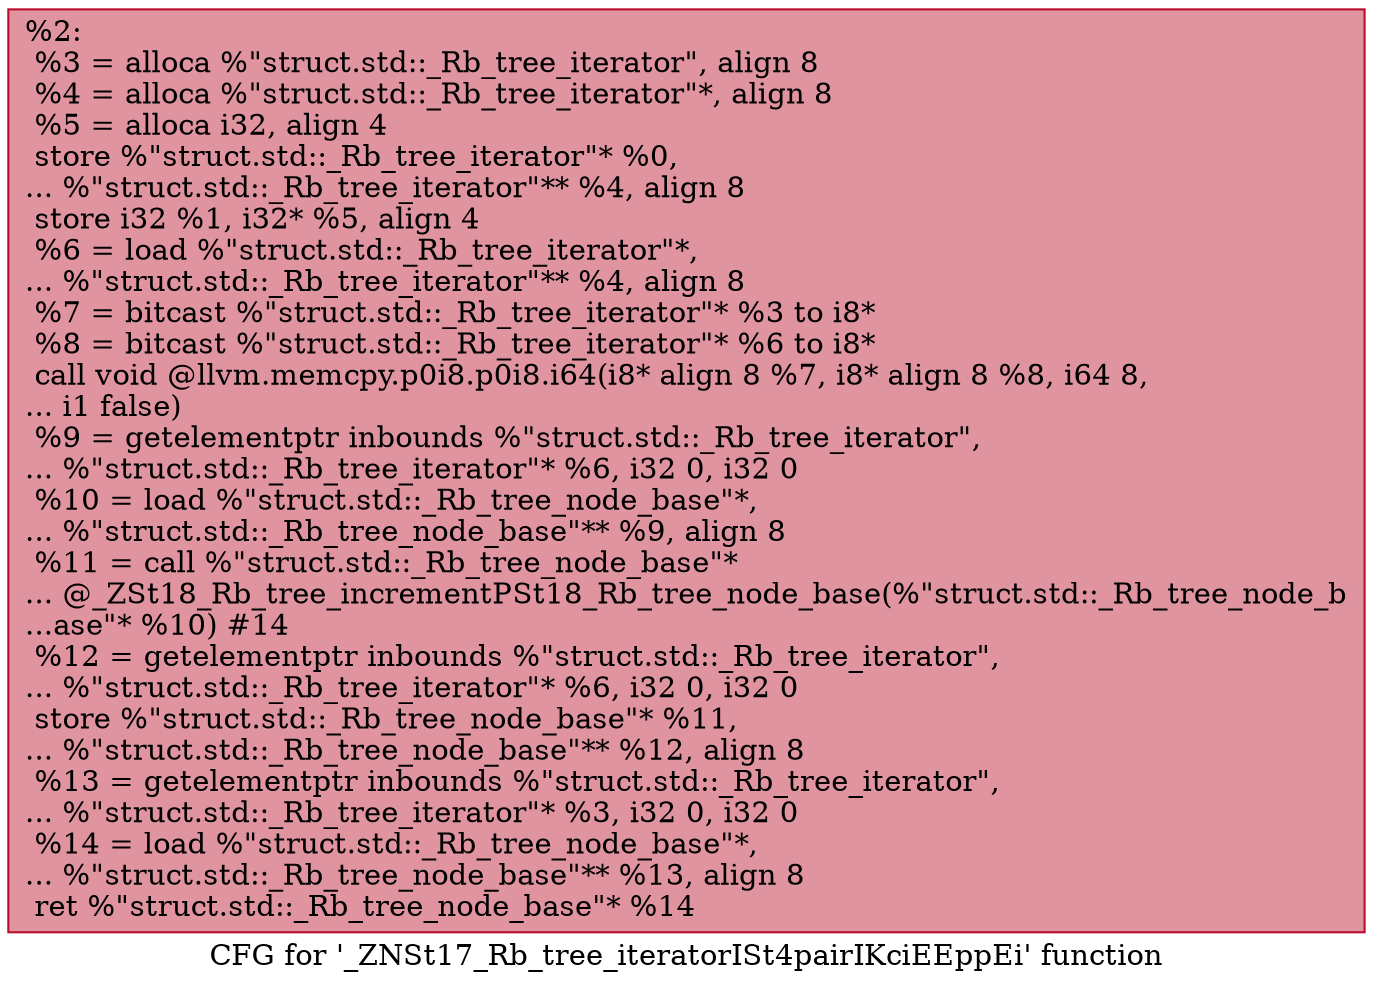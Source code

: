 digraph "CFG for '_ZNSt17_Rb_tree_iteratorISt4pairIKciEEppEi' function" {
	label="CFG for '_ZNSt17_Rb_tree_iteratorISt4pairIKciEEppEi' function";

	Node0x557bfd4f5350 [shape=record,color="#b70d28ff", style=filled, fillcolor="#b70d2870",label="{%2:\l  %3 = alloca %\"struct.std::_Rb_tree_iterator\", align 8\l  %4 = alloca %\"struct.std::_Rb_tree_iterator\"*, align 8\l  %5 = alloca i32, align 4\l  store %\"struct.std::_Rb_tree_iterator\"* %0,\l... %\"struct.std::_Rb_tree_iterator\"** %4, align 8\l  store i32 %1, i32* %5, align 4\l  %6 = load %\"struct.std::_Rb_tree_iterator\"*,\l... %\"struct.std::_Rb_tree_iterator\"** %4, align 8\l  %7 = bitcast %\"struct.std::_Rb_tree_iterator\"* %3 to i8*\l  %8 = bitcast %\"struct.std::_Rb_tree_iterator\"* %6 to i8*\l  call void @llvm.memcpy.p0i8.p0i8.i64(i8* align 8 %7, i8* align 8 %8, i64 8,\l... i1 false)\l  %9 = getelementptr inbounds %\"struct.std::_Rb_tree_iterator\",\l... %\"struct.std::_Rb_tree_iterator\"* %6, i32 0, i32 0\l  %10 = load %\"struct.std::_Rb_tree_node_base\"*,\l... %\"struct.std::_Rb_tree_node_base\"** %9, align 8\l  %11 = call %\"struct.std::_Rb_tree_node_base\"*\l... @_ZSt18_Rb_tree_incrementPSt18_Rb_tree_node_base(%\"struct.std::_Rb_tree_node_b\l...ase\"* %10) #14\l  %12 = getelementptr inbounds %\"struct.std::_Rb_tree_iterator\",\l... %\"struct.std::_Rb_tree_iterator\"* %6, i32 0, i32 0\l  store %\"struct.std::_Rb_tree_node_base\"* %11,\l... %\"struct.std::_Rb_tree_node_base\"** %12, align 8\l  %13 = getelementptr inbounds %\"struct.std::_Rb_tree_iterator\",\l... %\"struct.std::_Rb_tree_iterator\"* %3, i32 0, i32 0\l  %14 = load %\"struct.std::_Rb_tree_node_base\"*,\l... %\"struct.std::_Rb_tree_node_base\"** %13, align 8\l  ret %\"struct.std::_Rb_tree_node_base\"* %14\l}"];
}
